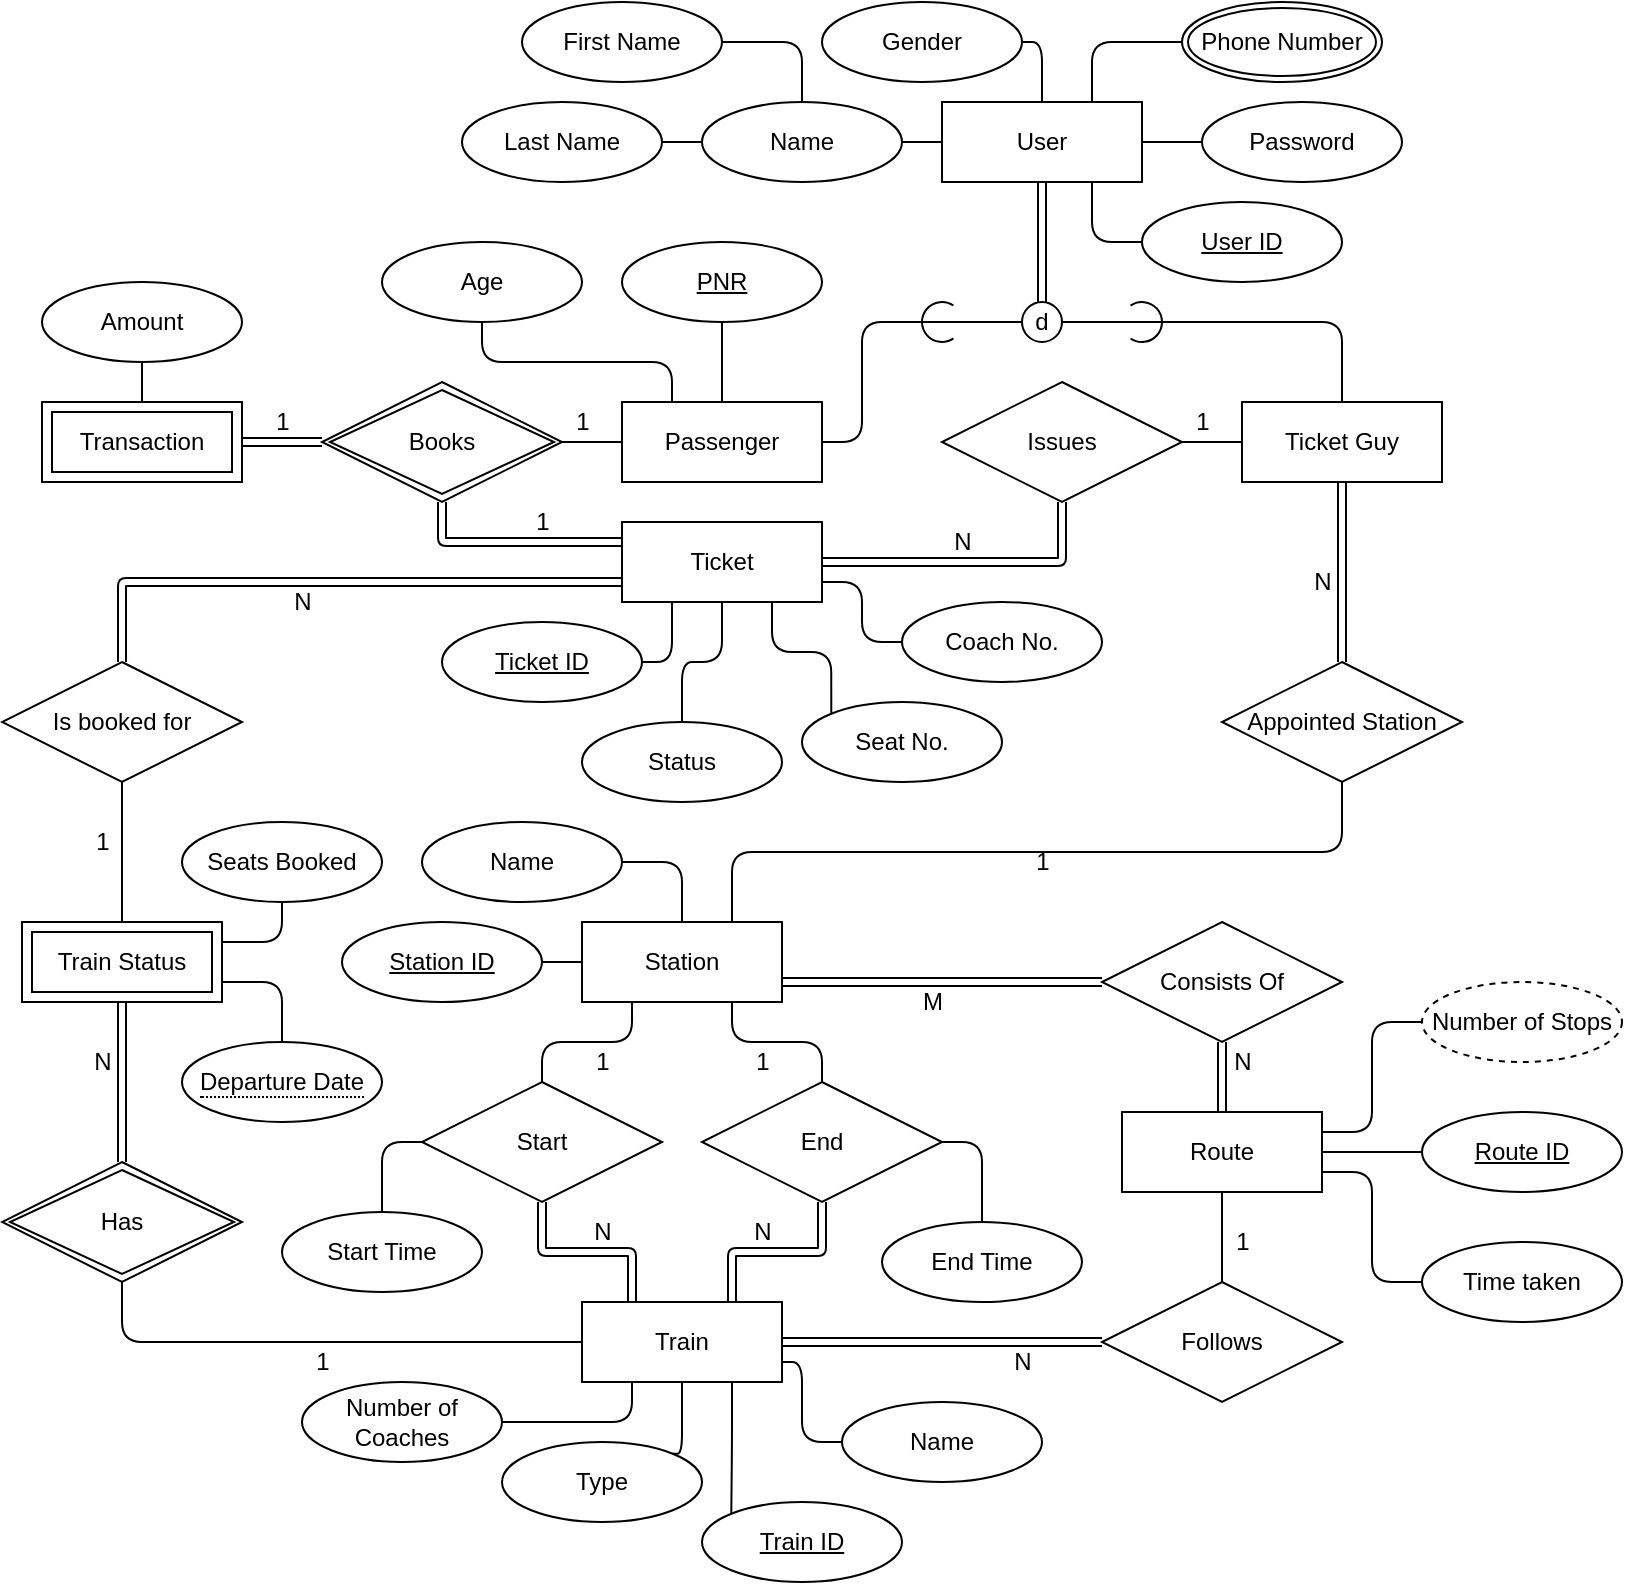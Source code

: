 <mxfile version="13.9.2" type="device" pages="2"><diagram id="tCrylcZP8Jh2KFqeVeB5" name="ER Diagram"><mxGraphModel dx="1022" dy="1429" grid="1" gridSize="10" guides="1" tooltips="1" connect="1" arrows="1" fold="1" page="1" pageScale="1" pageWidth="1100" pageHeight="850" math="1" shadow="0"><root><mxCell id="0"/><mxCell id="1" parent="0"/><mxCell id="-PFZPnbVIZu__seW3ifM-5" value="" style="edgeStyle=orthogonalEdgeStyle;orthogonalLoop=1;jettySize=auto;html=1;endArrow=none;endFill=0;" parent="1" source="c-U9N3GAzl6htHL9Wwhs-1" target="-PFZPnbVIZu__seW3ifM-4" edge="1"><mxGeometry relative="1" as="geometry"/></mxCell><mxCell id="c-U9N3GAzl6htHL9Wwhs-1" value="User" style="whiteSpace=wrap;html=1;align=center;" parent="1" vertex="1"><mxGeometry x="470" y="-40" width="100" height="40" as="geometry"/></mxCell><mxCell id="6uCQoGolw21C2yazhPT7-44" value="" style="edgeStyle=orthogonalEdgeStyle;orthogonalLoop=1;jettySize=auto;html=1;endArrow=none;endFill=0;" parent="1" source="c-U9N3GAzl6htHL9Wwhs-4" target="6uCQoGolw21C2yazhPT7-13" edge="1"><mxGeometry relative="1" as="geometry"/></mxCell><mxCell id="c-U9N3GAzl6htHL9Wwhs-4" value="Ticket Guy" style="whiteSpace=wrap;html=1;align=center;" parent="1" vertex="1"><mxGeometry x="620" y="110" width="100" height="40" as="geometry"/></mxCell><mxCell id="c-U9N3GAzl6htHL9Wwhs-5" value="Passenger" style="whiteSpace=wrap;html=1;align=center;" parent="1" vertex="1"><mxGeometry x="310" y="110" width="100" height="40" as="geometry"/></mxCell><mxCell id="6uCQoGolw21C2yazhPT7-29" value="" style="edgeStyle=orthogonalEdgeStyle;orthogonalLoop=1;jettySize=auto;html=1;endArrow=none;endFill=0;shape=link;" parent="1" source="c-U9N3GAzl6htHL9Wwhs-6" target="6uCQoGolw21C2yazhPT7-28" edge="1"><mxGeometry relative="1" as="geometry"/></mxCell><mxCell id="-PFZPnbVIZu__seW3ifM-130" style="edgeStyle=orthogonalEdgeStyle;rounded=1;orthogonalLoop=1;jettySize=auto;html=1;exitX=0.75;exitY=1;exitDx=0;exitDy=0;entryX=0;entryY=0;entryDx=0;entryDy=0;endArrow=none;endFill=0;" parent="1" source="c-U9N3GAzl6htHL9Wwhs-6" target="-PFZPnbVIZu__seW3ifM-56" edge="1"><mxGeometry relative="1" as="geometry"/></mxCell><mxCell id="-PFZPnbVIZu__seW3ifM-134" style="edgeStyle=orthogonalEdgeStyle;rounded=1;orthogonalLoop=1;jettySize=auto;html=1;exitX=0.25;exitY=1;exitDx=0;exitDy=0;entryX=1;entryY=0.5;entryDx=0;entryDy=0;endArrow=none;endFill=0;" parent="1" source="c-U9N3GAzl6htHL9Wwhs-6" target="-PFZPnbVIZu__seW3ifM-65" edge="1"><mxGeometry relative="1" as="geometry"/></mxCell><mxCell id="c-U9N3GAzl6htHL9Wwhs-6" value="Train" style="whiteSpace=wrap;html=1;align=center;" parent="1" vertex="1"><mxGeometry x="290" y="560" width="100" height="40" as="geometry"/></mxCell><mxCell id="6uCQoGolw21C2yazhPT7-26" value="" style="edgeStyle=orthogonalEdgeStyle;orthogonalLoop=1;jettySize=auto;html=1;endArrow=none;endFill=0;shape=link;entryX=0.5;entryY=0;entryDx=0;entryDy=0;" parent="1" source="-PFZPnbVIZu__seW3ifM-104" target="-PFZPnbVIZu__seW3ifM-107" edge="1"><mxGeometry relative="1" as="geometry"><mxPoint x="60" y="410" as="sourcePoint"/><mxPoint x="60" y="465" as="targetPoint"/></mxGeometry></mxCell><mxCell id="6uCQoGolw21C2yazhPT7-46" style="edgeStyle=orthogonalEdgeStyle;orthogonalLoop=1;jettySize=auto;html=1;exitX=0;exitY=0.75;exitDx=0;exitDy=0;entryX=0.5;entryY=0;entryDx=0;entryDy=0;endArrow=none;endFill=0;shape=link;" parent="1" source="c-U9N3GAzl6htHL9Wwhs-8" target="6uCQoGolw21C2yazhPT7-20" edge="1"><mxGeometry relative="1" as="geometry"/></mxCell><mxCell id="-PFZPnbVIZu__seW3ifM-39" style="edgeStyle=orthogonalEdgeStyle;rounded=1;orthogonalLoop=1;jettySize=auto;html=1;exitX=1;exitY=0.5;exitDx=0;exitDy=0;entryX=0.5;entryY=1;entryDx=0;entryDy=0;endArrow=none;endFill=0;shape=link;" parent="1" source="c-U9N3GAzl6htHL9Wwhs-8" target="6uCQoGolw21C2yazhPT7-13" edge="1"><mxGeometry relative="1" as="geometry"/></mxCell><mxCell id="-PFZPnbVIZu__seW3ifM-40" style="edgeStyle=orthogonalEdgeStyle;shape=link;rounded=1;orthogonalLoop=1;jettySize=auto;html=1;exitX=0;exitY=0.25;exitDx=0;exitDy=0;entryX=0.5;entryY=1;entryDx=0;entryDy=0;endArrow=none;endFill=0;" parent="1" source="c-U9N3GAzl6htHL9Wwhs-8" target="AZtYi2NePPA9csVpYnjM-26" edge="1"><mxGeometry relative="1" as="geometry"/></mxCell><mxCell id="-PFZPnbVIZu__seW3ifM-93" style="edgeStyle=orthogonalEdgeStyle;rounded=1;orthogonalLoop=1;jettySize=auto;html=1;endArrow=none;endFill=0;" parent="1" source="c-U9N3GAzl6htHL9Wwhs-8" target="-PFZPnbVIZu__seW3ifM-90" edge="1"><mxGeometry relative="1" as="geometry"/></mxCell><mxCell id="c-U9N3GAzl6htHL9Wwhs-8" value="Ticket" style="whiteSpace=wrap;html=1;align=center;" parent="1" vertex="1"><mxGeometry x="310" y="170" width="100" height="40" as="geometry"/></mxCell><mxCell id="6uCQoGolw21C2yazhPT7-30" value="" style="edgeStyle=orthogonalEdgeStyle;orthogonalLoop=1;jettySize=auto;html=1;endArrow=none;endFill=0;" parent="1" source="c-U9N3GAzl6htHL9Wwhs-9" target="6uCQoGolw21C2yazhPT7-28" edge="1"><mxGeometry relative="1" as="geometry"/></mxCell><mxCell id="6uCQoGolw21C2yazhPT7-33" value="" style="edgeStyle=orthogonalEdgeStyle;orthogonalLoop=1;jettySize=auto;html=1;endArrow=none;endFill=0;shape=link;" parent="1" source="c-U9N3GAzl6htHL9Wwhs-9" target="6uCQoGolw21C2yazhPT7-31" edge="1"><mxGeometry relative="1" as="geometry"/></mxCell><mxCell id="-PFZPnbVIZu__seW3ifM-48" style="edgeStyle=orthogonalEdgeStyle;rounded=1;orthogonalLoop=1;jettySize=auto;html=1;exitX=1;exitY=0.75;exitDx=0;exitDy=0;entryX=0;entryY=0.5;entryDx=0;entryDy=0;endArrow=none;endFill=0;" parent="1" source="c-U9N3GAzl6htHL9Wwhs-9" target="-PFZPnbVIZu__seW3ifM-47" edge="1"><mxGeometry relative="1" as="geometry"/></mxCell><mxCell id="-PFZPnbVIZu__seW3ifM-49" style="edgeStyle=orthogonalEdgeStyle;rounded=1;orthogonalLoop=1;jettySize=auto;html=1;exitX=1;exitY=0.5;exitDx=0;exitDy=0;entryX=0;entryY=0.5;entryDx=0;entryDy=0;endArrow=none;endFill=0;" parent="1" source="c-U9N3GAzl6htHL9Wwhs-9" target="-PFZPnbVIZu__seW3ifM-45" edge="1"><mxGeometry relative="1" as="geometry"/></mxCell><mxCell id="-PFZPnbVIZu__seW3ifM-50" style="edgeStyle=orthogonalEdgeStyle;rounded=1;orthogonalLoop=1;jettySize=auto;html=1;exitX=1;exitY=0.25;exitDx=0;exitDy=0;entryX=0;entryY=0.5;entryDx=0;entryDy=0;endArrow=none;endFill=0;" parent="1" source="c-U9N3GAzl6htHL9Wwhs-9" target="-PFZPnbVIZu__seW3ifM-46" edge="1"><mxGeometry relative="1" as="geometry"/></mxCell><mxCell id="c-U9N3GAzl6htHL9Wwhs-9" value="Route" style="whiteSpace=wrap;html=1;align=center;" parent="1" vertex="1"><mxGeometry x="560" y="465" width="100" height="40" as="geometry"/></mxCell><mxCell id="6uCQoGolw21C2yazhPT7-40" style="edgeStyle=orthogonalEdgeStyle;orthogonalLoop=1;jettySize=auto;html=1;exitX=0.25;exitY=1;exitDx=0;exitDy=0;entryX=0.5;entryY=0;entryDx=0;entryDy=0;endArrow=none;endFill=0;horizontal=0;" parent="1" source="c-U9N3GAzl6htHL9Wwhs-10" target="6uCQoGolw21C2yazhPT7-39" edge="1"><mxGeometry relative="1" as="geometry"/></mxCell><mxCell id="-PFZPnbVIZu__seW3ifM-54" style="edgeStyle=orthogonalEdgeStyle;rounded=1;orthogonalLoop=1;jettySize=auto;html=1;entryX=1;entryY=0.5;entryDx=0;entryDy=0;endArrow=none;endFill=0;" parent="1" source="c-U9N3GAzl6htHL9Wwhs-10" target="6uCQoGolw21C2yazhPT7-54" edge="1"><mxGeometry relative="1" as="geometry"/></mxCell><mxCell id="-PFZPnbVIZu__seW3ifM-79" style="edgeStyle=orthogonalEdgeStyle;rounded=1;orthogonalLoop=1;jettySize=auto;html=1;exitX=0.75;exitY=0;exitDx=0;exitDy=0;entryX=0.5;entryY=1;entryDx=0;entryDy=0;endArrow=none;endFill=0;" parent="1" source="c-U9N3GAzl6htHL9Wwhs-10" target="-PFZPnbVIZu__seW3ifM-24" edge="1"><mxGeometry relative="1" as="geometry"/></mxCell><mxCell id="c-U9N3GAzl6htHL9Wwhs-10" value="Station" style="whiteSpace=wrap;html=1;align=center;" parent="1" vertex="1"><mxGeometry x="290" y="370" width="100" height="40" as="geometry"/></mxCell><mxCell id="6uCQoGolw21C2yazhPT7-12" style="edgeStyle=orthogonalEdgeStyle;orthogonalLoop=1;jettySize=auto;html=1;entryX=0;entryY=0.5;entryDx=0;entryDy=0;endArrow=none;endFill=0;exitX=1;exitY=0.5;exitDx=0;exitDy=0;" parent="1" source="AZtYi2NePPA9csVpYnjM-26" target="c-U9N3GAzl6htHL9Wwhs-5" edge="1"><mxGeometry relative="1" as="geometry"><mxPoint x="280" y="130" as="sourcePoint"/></mxGeometry></mxCell><mxCell id="6uCQoGolw21C2yazhPT7-6" style="edgeStyle=orthogonalEdgeStyle;orthogonalLoop=1;jettySize=auto;html=1;exitX=0.5;exitY=0;exitDx=0;exitDy=0;entryX=0.5;entryY=1;entryDx=0;entryDy=0;endArrow=none;endFill=0;shape=link;" parent="1" source="6uCQoGolw21C2yazhPT7-3" target="c-U9N3GAzl6htHL9Wwhs-1" edge="1"><mxGeometry relative="1" as="geometry"/></mxCell><mxCell id="6uCQoGolw21C2yazhPT7-8" style="edgeStyle=orthogonalEdgeStyle;orthogonalLoop=1;jettySize=auto;html=1;exitX=1;exitY=0.5;exitDx=0;exitDy=0;entryX=0.5;entryY=0;entryDx=0;entryDy=0;endArrow=none;endFill=0;" parent="1" source="6uCQoGolw21C2yazhPT7-3" target="c-U9N3GAzl6htHL9Wwhs-4" edge="1"><mxGeometry relative="1" as="geometry"/></mxCell><mxCell id="AZtYi2NePPA9csVpYnjM-36" style="edgeStyle=orthogonalEdgeStyle;orthogonalLoop=1;jettySize=auto;html=1;entryX=1;entryY=0.5;entryDx=0;entryDy=0;startArrow=none;startFill=0;endArrow=none;endFill=0;" parent="1" source="6uCQoGolw21C2yazhPT7-3" target="c-U9N3GAzl6htHL9Wwhs-5" edge="1"><mxGeometry relative="1" as="geometry"><Array as="points"><mxPoint x="430" y="70"/><mxPoint x="430" y="130"/></Array></mxGeometry></mxCell><mxCell id="6uCQoGolw21C2yazhPT7-3" value="d" style="ellipse;whiteSpace=wrap;html=1;aspect=fixed;" parent="1" vertex="1"><mxGeometry x="510" y="60" width="20" height="20" as="geometry"/></mxCell><mxCell id="6uCQoGolw21C2yazhPT7-13" value="Issues" style="shape=rhombus;perimeter=rhombusPerimeter;whiteSpace=wrap;html=1;align=center;" parent="1" vertex="1"><mxGeometry x="470" y="100" width="120" height="60" as="geometry"/></mxCell><mxCell id="6uCQoGolw21C2yazhPT7-37" style="edgeStyle=orthogonalEdgeStyle;orthogonalLoop=1;jettySize=auto;html=1;exitX=0.5;exitY=1;exitDx=0;exitDy=0;endArrow=none;endFill=0;entryX=0.5;entryY=0;entryDx=0;entryDy=0;" parent="1" source="6uCQoGolw21C2yazhPT7-20" target="-PFZPnbVIZu__seW3ifM-104" edge="1"><mxGeometry relative="1" as="geometry"><mxPoint x="30" y="360" as="targetPoint"/></mxGeometry></mxCell><mxCell id="6uCQoGolw21C2yazhPT7-20" value="Is booked for" style="shape=rhombus;perimeter=rhombusPerimeter;whiteSpace=wrap;html=1;align=center;" parent="1" vertex="1"><mxGeometry y="240" width="120" height="60" as="geometry"/></mxCell><mxCell id="6uCQoGolw21C2yazhPT7-28" value="Follows" style="shape=rhombus;perimeter=rhombusPerimeter;whiteSpace=wrap;html=1;align=center;" parent="1" vertex="1"><mxGeometry x="550" y="550" width="120" height="60" as="geometry"/></mxCell><mxCell id="6uCQoGolw21C2yazhPT7-32" value="" style="edgeStyle=orthogonalEdgeStyle;orthogonalLoop=1;jettySize=auto;html=1;endArrow=none;endFill=0;shape=link;entryX=1;entryY=0.75;entryDx=0;entryDy=0;" parent="1" source="6uCQoGolw21C2yazhPT7-31" target="c-U9N3GAzl6htHL9Wwhs-10" edge="1"><mxGeometry relative="1" as="geometry"/></mxCell><mxCell id="6uCQoGolw21C2yazhPT7-31" value="Consists Of" style="shape=rhombus;perimeter=rhombusPerimeter;whiteSpace=wrap;html=1;align=center;" parent="1" vertex="1"><mxGeometry x="550" y="370" width="120" height="60" as="geometry"/></mxCell><mxCell id="6uCQoGolw21C2yazhPT7-42" style="edgeStyle=orthogonalEdgeStyle;orthogonalLoop=1;jettySize=auto;html=1;exitX=0.5;exitY=1;exitDx=0;exitDy=0;entryX=0.75;entryY=0;entryDx=0;entryDy=0;endArrow=none;endFill=0;shape=link;" parent="1" source="6uCQoGolw21C2yazhPT7-38" target="c-U9N3GAzl6htHL9Wwhs-6" edge="1"><mxGeometry relative="1" as="geometry"/></mxCell><mxCell id="6uCQoGolw21C2yazhPT7-43" style="edgeStyle=orthogonalEdgeStyle;orthogonalLoop=1;jettySize=auto;html=1;exitX=0.5;exitY=0;exitDx=0;exitDy=0;entryX=0.75;entryY=1;entryDx=0;entryDy=0;endArrow=none;endFill=0;labelPosition=left;verticalLabelPosition=middle;align=right;verticalAlign=middle;" parent="1" source="6uCQoGolw21C2yazhPT7-38" target="c-U9N3GAzl6htHL9Wwhs-10" edge="1"><mxGeometry relative="1" as="geometry"/></mxCell><mxCell id="6uCQoGolw21C2yazhPT7-38" value="End" style="shape=rhombus;perimeter=rhombusPerimeter;whiteSpace=wrap;html=1;align=center;" parent="1" vertex="1"><mxGeometry x="350" y="450" width="120" height="60" as="geometry"/></mxCell><mxCell id="6uCQoGolw21C2yazhPT7-41" style="edgeStyle=orthogonalEdgeStyle;orthogonalLoop=1;jettySize=auto;html=1;exitX=0.5;exitY=1;exitDx=0;exitDy=0;entryX=0.25;entryY=0;entryDx=0;entryDy=0;endArrow=none;endFill=0;shape=link;" parent="1" source="6uCQoGolw21C2yazhPT7-39" target="c-U9N3GAzl6htHL9Wwhs-6" edge="1"><mxGeometry relative="1" as="geometry"/></mxCell><mxCell id="6uCQoGolw21C2yazhPT7-39" value="Start" style="shape=rhombus;perimeter=rhombusPerimeter;whiteSpace=wrap;html=1;align=center;" parent="1" vertex="1"><mxGeometry x="210" y="450" width="120" height="60" as="geometry"/></mxCell><mxCell id="6uCQoGolw21C2yazhPT7-54" value="Name" style="ellipse;whiteSpace=wrap;html=1;align=center;" parent="1" vertex="1"><mxGeometry x="210" y="320" width="100" height="40" as="geometry"/></mxCell><mxCell id="-PFZPnbVIZu__seW3ifM-57" style="edgeStyle=orthogonalEdgeStyle;rounded=1;orthogonalLoop=1;jettySize=auto;html=1;entryX=1;entryY=0.75;entryDx=0;entryDy=0;endArrow=none;endFill=0;" parent="1" source="6uCQoGolw21C2yazhPT7-64" target="c-U9N3GAzl6htHL9Wwhs-6" edge="1"><mxGeometry relative="1" as="geometry"/></mxCell><mxCell id="6uCQoGolw21C2yazhPT7-64" value="Name" style="ellipse;whiteSpace=wrap;html=1;align=center;" parent="1" vertex="1"><mxGeometry x="420" y="610" width="100" height="40" as="geometry"/></mxCell><mxCell id="AZtYi2NePPA9csVpYnjM-9" value="1" style="text;html=1;align=center;verticalAlign=middle;resizable=0;points=[];autosize=1;" parent="1" vertex="1"><mxGeometry x="370" y="430" width="20" height="20" as="geometry"/></mxCell><mxCell id="AZtYi2NePPA9csVpYnjM-10" value="1" style="text;html=1;align=center;verticalAlign=middle;resizable=0;points=[];autosize=1;" parent="1" vertex="1"><mxGeometry x="290" y="430" width="20" height="20" as="geometry"/></mxCell><mxCell id="AZtYi2NePPA9csVpYnjM-11" value="N" style="text;html=1;align=center;verticalAlign=middle;resizable=0;points=[];autosize=1;" parent="1" vertex="1"><mxGeometry x="290" y="515" width="20" height="20" as="geometry"/></mxCell><mxCell id="AZtYi2NePPA9csVpYnjM-12" value="N" style="text;html=1;align=center;verticalAlign=middle;resizable=0;points=[];autosize=1;" parent="1" vertex="1"><mxGeometry x="370" y="515" width="20" height="20" as="geometry"/></mxCell><mxCell id="AZtYi2NePPA9csVpYnjM-13" value="M" style="text;html=1;align=center;verticalAlign=middle;resizable=0;points=[];autosize=1;" parent="1" vertex="1"><mxGeometry x="450" y="400" width="30" height="20" as="geometry"/></mxCell><mxCell id="AZtYi2NePPA9csVpYnjM-14" value="N" style="text;html=1;align=center;verticalAlign=middle;resizable=0;points=[];autosize=1;" parent="1" vertex="1"><mxGeometry x="610" y="430" width="20" height="20" as="geometry"/></mxCell><mxCell id="AZtYi2NePPA9csVpYnjM-15" value="1" style="text;html=1;align=center;verticalAlign=middle;resizable=0;points=[];autosize=1;" parent="1" vertex="1"><mxGeometry x="610" y="520" width="20" height="20" as="geometry"/></mxCell><mxCell id="AZtYi2NePPA9csVpYnjM-16" value="N" style="text;html=1;align=center;verticalAlign=middle;resizable=0;points=[];autosize=1;" parent="1" vertex="1"><mxGeometry x="500" y="580" width="20" height="20" as="geometry"/></mxCell><mxCell id="AZtYi2NePPA9csVpYnjM-17" value="1" style="text;html=1;align=center;verticalAlign=middle;resizable=0;points=[];autosize=1;" parent="1" vertex="1"><mxGeometry x="150" y="580" width="20" height="20" as="geometry"/></mxCell><mxCell id="AZtYi2NePPA9csVpYnjM-18" value="N" style="text;html=1;align=center;verticalAlign=middle;resizable=0;points=[];autosize=1;" parent="1" vertex="1"><mxGeometry x="40" y="430" width="20" height="20" as="geometry"/></mxCell><mxCell id="AZtYi2NePPA9csVpYnjM-19" value="1" style="text;html=1;align=center;verticalAlign=middle;resizable=0;points=[];autosize=1;" parent="1" vertex="1"><mxGeometry x="40" y="320" width="20" height="20" as="geometry"/></mxCell><mxCell id="AZtYi2NePPA9csVpYnjM-20" value="N" style="text;html=1;align=center;verticalAlign=middle;resizable=0;points=[];autosize=1;" parent="1" vertex="1"><mxGeometry x="140" y="200" width="20" height="20" as="geometry"/></mxCell><mxCell id="AZtYi2NePPA9csVpYnjM-21" value="N" style="text;html=1;align=center;verticalAlign=middle;resizable=0;points=[];autosize=1;" parent="1" vertex="1"><mxGeometry x="470" y="170" width="20" height="20" as="geometry"/></mxCell><mxCell id="AZtYi2NePPA9csVpYnjM-22" value="1" style="text;html=1;align=center;verticalAlign=middle;resizable=0;points=[];autosize=1;" parent="1" vertex="1"><mxGeometry x="590" y="110" width="20" height="20" as="geometry"/></mxCell><mxCell id="AZtYi2NePPA9csVpYnjM-27" style="edgeStyle=orthogonalEdgeStyle;shape=link;curved=1;orthogonalLoop=1;jettySize=auto;html=1;exitX=1;exitY=0.5;exitDx=0;exitDy=0;entryX=0;entryY=0.5;entryDx=0;entryDy=0;startArrow=ERmany;startFill=0;" parent="1" source="AZtYi2NePPA9csVpYnjM-24" target="AZtYi2NePPA9csVpYnjM-26" edge="1"><mxGeometry relative="1" as="geometry"/></mxCell><mxCell id="AZtYi2NePPA9csVpYnjM-24" value="Transaction" style="shape=ext;margin=3;double=1;whiteSpace=wrap;html=1;align=center;" parent="1" vertex="1"><mxGeometry x="20" y="110" width="100" height="40" as="geometry"/></mxCell><mxCell id="AZtYi2NePPA9csVpYnjM-26" value="Books" style="shape=rhombus;double=1;perimeter=rhombusPerimeter;whiteSpace=wrap;html=1;align=center;" parent="1" vertex="1"><mxGeometry x="160" y="100" width="120" height="60" as="geometry"/></mxCell><mxCell id="AZtYi2NePPA9csVpYnjM-30" value="1" style="text;html=1;align=center;verticalAlign=middle;resizable=0;points=[];autosize=1;" parent="1" vertex="1"><mxGeometry x="130" y="110" width="20" height="20" as="geometry"/></mxCell><mxCell id="AZtYi2NePPA9csVpYnjM-32" value="1" style="text;html=1;align=center;verticalAlign=middle;resizable=0;points=[];autosize=1;" parent="1" vertex="1"><mxGeometry x="260" y="160" width="20" height="20" as="geometry"/></mxCell><mxCell id="AZtYi2NePPA9csVpYnjM-34" value="1" style="text;html=1;align=center;verticalAlign=middle;resizable=0;points=[];autosize=1;" parent="1" vertex="1"><mxGeometry x="280" y="110" width="20" height="20" as="geometry"/></mxCell><mxCell id="AZtYi2NePPA9csVpYnjM-38" value="" style="verticalLabelPosition=bottom;verticalAlign=top;html=1;shape=mxgraph.basic.arc;startAngle=0.403;endAngle=0.096;" parent="1" vertex="1"><mxGeometry x="460" y="60" width="20" height="20" as="geometry"/></mxCell><mxCell id="AZtYi2NePPA9csVpYnjM-41" value="" style="verticalLabelPosition=bottom;verticalAlign=top;html=1;shape=mxgraph.basic.arc;startAngle=0.403;endAngle=0.096;direction=west;" parent="1" vertex="1"><mxGeometry x="560" y="60" width="20" height="20" as="geometry"/></mxCell><mxCell id="-PFZPnbVIZu__seW3ifM-119" style="edgeStyle=orthogonalEdgeStyle;rounded=1;orthogonalLoop=1;jettySize=auto;html=1;exitX=0;exitY=0.5;exitDx=0;exitDy=0;entryX=0.75;entryY=1;entryDx=0;entryDy=0;endArrow=none;endFill=0;" parent="1" source="-PFZPnbVIZu__seW3ifM-1" target="c-U9N3GAzl6htHL9Wwhs-1" edge="1"><mxGeometry relative="1" as="geometry"/></mxCell><mxCell id="-PFZPnbVIZu__seW3ifM-1" value="User ID" style="ellipse;whiteSpace=wrap;html=1;align=center;fontStyle=4;" parent="1" vertex="1"><mxGeometry x="570" y="10" width="100" height="40" as="geometry"/></mxCell><mxCell id="-PFZPnbVIZu__seW3ifM-4" value="Password" style="ellipse;whiteSpace=wrap;html=1;align=center;" parent="1" vertex="1"><mxGeometry x="600" y="-40" width="100" height="40" as="geometry"/></mxCell><mxCell id="-PFZPnbVIZu__seW3ifM-120" style="edgeStyle=orthogonalEdgeStyle;rounded=1;orthogonalLoop=1;jettySize=auto;html=1;exitX=1;exitY=0.5;exitDx=0;exitDy=0;entryX=0;entryY=0.5;entryDx=0;entryDy=0;endArrow=none;endFill=0;" parent="1" source="-PFZPnbVIZu__seW3ifM-9" target="c-U9N3GAzl6htHL9Wwhs-1" edge="1"><mxGeometry relative="1" as="geometry"/></mxCell><mxCell id="-PFZPnbVIZu__seW3ifM-9" value="Name" style="ellipse;whiteSpace=wrap;html=1;align=center;" parent="1" vertex="1"><mxGeometry x="350" y="-40" width="100" height="40" as="geometry"/></mxCell><mxCell id="-PFZPnbVIZu__seW3ifM-128" style="edgeStyle=orthogonalEdgeStyle;rounded=1;orthogonalLoop=1;jettySize=auto;html=1;exitX=1;exitY=0.5;exitDx=0;exitDy=0;entryX=0.5;entryY=0;entryDx=0;entryDy=0;endArrow=none;endFill=0;" parent="1" source="-PFZPnbVIZu__seW3ifM-11" target="-PFZPnbVIZu__seW3ifM-9" edge="1"><mxGeometry relative="1" as="geometry"/></mxCell><mxCell id="-PFZPnbVIZu__seW3ifM-11" value="First Name" style="ellipse;whiteSpace=wrap;html=1;align=center;" parent="1" vertex="1"><mxGeometry x="260" y="-90" width="100" height="40" as="geometry"/></mxCell><mxCell id="-PFZPnbVIZu__seW3ifM-22" style="edgeStyle=orthogonalEdgeStyle;rounded=1;orthogonalLoop=1;jettySize=auto;html=1;exitX=1;exitY=0.5;exitDx=0;exitDy=0;entryX=0;entryY=0.5;entryDx=0;entryDy=0;endArrow=none;endFill=0;" parent="1" source="-PFZPnbVIZu__seW3ifM-12" target="-PFZPnbVIZu__seW3ifM-9" edge="1"><mxGeometry relative="1" as="geometry"/></mxCell><mxCell id="-PFZPnbVIZu__seW3ifM-12" value="Last Name" style="ellipse;whiteSpace=wrap;html=1;align=center;" parent="1" vertex="1"><mxGeometry x="230" y="-40" width="100" height="40" as="geometry"/></mxCell><mxCell id="-PFZPnbVIZu__seW3ifM-129" style="edgeStyle=orthogonalEdgeStyle;rounded=1;orthogonalLoop=1;jettySize=auto;html=1;exitX=1;exitY=0.5;exitDx=0;exitDy=0;entryX=0.5;entryY=0;entryDx=0;entryDy=0;endArrow=none;endFill=0;" parent="1" source="-PFZPnbVIZu__seW3ifM-15" target="c-U9N3GAzl6htHL9Wwhs-1" edge="1"><mxGeometry relative="1" as="geometry"/></mxCell><mxCell id="-PFZPnbVIZu__seW3ifM-15" value="Gender" style="ellipse;whiteSpace=wrap;html=1;align=center;" parent="1" vertex="1"><mxGeometry x="410" y="-90" width="100" height="40" as="geometry"/></mxCell><mxCell id="-PFZPnbVIZu__seW3ifM-25" style="edgeStyle=orthogonalEdgeStyle;rounded=1;orthogonalLoop=1;jettySize=auto;html=1;entryX=0.5;entryY=1;entryDx=0;entryDy=0;endArrow=none;endFill=0;shape=link;" parent="1" source="-PFZPnbVIZu__seW3ifM-24" target="c-U9N3GAzl6htHL9Wwhs-4" edge="1"><mxGeometry relative="1" as="geometry"/></mxCell><mxCell id="-PFZPnbVIZu__seW3ifM-24" value="Appointed Station" style="shape=rhombus;perimeter=rhombusPerimeter;whiteSpace=wrap;html=1;align=center;" parent="1" vertex="1"><mxGeometry x="610" y="240" width="120" height="60" as="geometry"/></mxCell><mxCell id="-PFZPnbVIZu__seW3ifM-27" value="1" style="text;html=1;align=center;verticalAlign=middle;resizable=0;points=[];autosize=1;" parent="1" vertex="1"><mxGeometry x="510" y="330" width="20" height="20" as="geometry"/></mxCell><mxCell id="-PFZPnbVIZu__seW3ifM-28" value="N" style="text;html=1;align=center;verticalAlign=middle;resizable=0;points=[];autosize=1;" parent="1" vertex="1"><mxGeometry x="650" y="190" width="20" height="20" as="geometry"/></mxCell><mxCell id="-PFZPnbVIZu__seW3ifM-41" style="edgeStyle=orthogonalEdgeStyle;rounded=1;orthogonalLoop=1;jettySize=auto;html=1;exitX=0.5;exitY=1;exitDx=0;exitDy=0;entryX=0.25;entryY=0;entryDx=0;entryDy=0;endArrow=none;endFill=0;" parent="1" source="-PFZPnbVIZu__seW3ifM-36" target="c-U9N3GAzl6htHL9Wwhs-5" edge="1"><mxGeometry relative="1" as="geometry"/></mxCell><mxCell id="-PFZPnbVIZu__seW3ifM-36" value="Age" style="ellipse;whiteSpace=wrap;html=1;align=center;" parent="1" vertex="1"><mxGeometry x="190" y="30" width="100" height="40" as="geometry"/></mxCell><mxCell id="-PFZPnbVIZu__seW3ifM-44" value="" style="edgeStyle=orthogonalEdgeStyle;rounded=1;orthogonalLoop=1;jettySize=auto;html=1;endArrow=none;endFill=0;" parent="1" source="-PFZPnbVIZu__seW3ifM-42" target="c-U9N3GAzl6htHL9Wwhs-5" edge="1"><mxGeometry relative="1" as="geometry"/></mxCell><mxCell id="-PFZPnbVIZu__seW3ifM-42" value="PNR" style="ellipse;whiteSpace=wrap;html=1;align=center;fontStyle=4;" parent="1" vertex="1"><mxGeometry x="310" y="30" width="100" height="40" as="geometry"/></mxCell><mxCell id="-PFZPnbVIZu__seW3ifM-45" value="Route ID" style="ellipse;whiteSpace=wrap;html=1;align=center;fontStyle=4;" parent="1" vertex="1"><mxGeometry x="710" y="465" width="100" height="40" as="geometry"/></mxCell><mxCell id="-PFZPnbVIZu__seW3ifM-46" value="Number of Stops" style="ellipse;whiteSpace=wrap;html=1;align=center;dashed=1;" parent="1" vertex="1"><mxGeometry x="710" y="400" width="100" height="40" as="geometry"/></mxCell><mxCell id="-PFZPnbVIZu__seW3ifM-47" value="Time taken" style="ellipse;whiteSpace=wrap;html=1;align=center;" parent="1" vertex="1"><mxGeometry x="710" y="530" width="100" height="40" as="geometry"/></mxCell><mxCell id="-PFZPnbVIZu__seW3ifM-52" value="" style="edgeStyle=orthogonalEdgeStyle;rounded=1;orthogonalLoop=1;jettySize=auto;html=1;endArrow=none;endFill=0;" parent="1" source="-PFZPnbVIZu__seW3ifM-51" target="c-U9N3GAzl6htHL9Wwhs-10" edge="1"><mxGeometry relative="1" as="geometry"/></mxCell><mxCell id="-PFZPnbVIZu__seW3ifM-51" value="Station ID" style="ellipse;whiteSpace=wrap;html=1;align=center;fontStyle=4;" parent="1" vertex="1"><mxGeometry x="170" y="370" width="100" height="40" as="geometry"/></mxCell><mxCell id="-PFZPnbVIZu__seW3ifM-131" style="edgeStyle=orthogonalEdgeStyle;rounded=1;orthogonalLoop=1;jettySize=auto;html=1;exitX=1;exitY=0;exitDx=0;exitDy=0;entryX=0.5;entryY=1;entryDx=0;entryDy=0;endArrow=none;endFill=0;" parent="1" source="-PFZPnbVIZu__seW3ifM-55" target="c-U9N3GAzl6htHL9Wwhs-6" edge="1"><mxGeometry relative="1" as="geometry"/></mxCell><mxCell id="-PFZPnbVIZu__seW3ifM-55" value="Type" style="ellipse;whiteSpace=wrap;html=1;align=center;" parent="1" vertex="1"><mxGeometry x="250" y="630" width="100" height="40" as="geometry"/></mxCell><mxCell id="-PFZPnbVIZu__seW3ifM-56" value="Train ID" style="ellipse;whiteSpace=wrap;html=1;align=center;fontStyle=4;" parent="1" vertex="1"><mxGeometry x="350" y="660" width="100" height="40" as="geometry"/></mxCell><mxCell id="-PFZPnbVIZu__seW3ifM-65" value="Number of Coaches" style="ellipse;whiteSpace=wrap;html=1;align=center;" parent="1" vertex="1"><mxGeometry x="150" y="600" width="100" height="40" as="geometry"/></mxCell><mxCell id="-PFZPnbVIZu__seW3ifM-97" style="edgeStyle=orthogonalEdgeStyle;rounded=1;orthogonalLoop=1;jettySize=auto;html=1;entryX=0;entryY=0.5;entryDx=0;entryDy=0;endArrow=none;endFill=0;" parent="1" source="-PFZPnbVIZu__seW3ifM-70" target="6uCQoGolw21C2yazhPT7-39" edge="1"><mxGeometry relative="1" as="geometry"/></mxCell><mxCell id="-PFZPnbVIZu__seW3ifM-70" value="Start Time" style="ellipse;whiteSpace=wrap;html=1;align=center;" parent="1" vertex="1"><mxGeometry x="140" y="515" width="100" height="40" as="geometry"/></mxCell><mxCell id="-PFZPnbVIZu__seW3ifM-73" style="edgeStyle=orthogonalEdgeStyle;rounded=1;orthogonalLoop=1;jettySize=auto;html=1;entryX=1;entryY=0.5;entryDx=0;entryDy=0;endArrow=none;endFill=0;" parent="1" source="-PFZPnbVIZu__seW3ifM-72" target="6uCQoGolw21C2yazhPT7-38" edge="1"><mxGeometry relative="1" as="geometry"/></mxCell><mxCell id="-PFZPnbVIZu__seW3ifM-72" value="End Time" style="ellipse;whiteSpace=wrap;html=1;align=center;" parent="1" vertex="1"><mxGeometry x="440" y="520" width="100" height="40" as="geometry"/></mxCell><mxCell id="-PFZPnbVIZu__seW3ifM-75" value="" style="edgeStyle=orthogonalEdgeStyle;rounded=1;orthogonalLoop=1;jettySize=auto;html=1;endArrow=none;endFill=0;" parent="1" source="-PFZPnbVIZu__seW3ifM-74" target="AZtYi2NePPA9csVpYnjM-24" edge="1"><mxGeometry relative="1" as="geometry"/></mxCell><mxCell id="-PFZPnbVIZu__seW3ifM-74" value="Amount" style="ellipse;whiteSpace=wrap;html=1;align=center;" parent="1" vertex="1"><mxGeometry x="20" y="50" width="100" height="40" as="geometry"/></mxCell><mxCell id="-PFZPnbVIZu__seW3ifM-87" style="edgeStyle=orthogonalEdgeStyle;rounded=1;orthogonalLoop=1;jettySize=auto;html=1;exitX=0;exitY=0;exitDx=0;exitDy=0;entryX=0.75;entryY=1;entryDx=0;entryDy=0;endArrow=none;endFill=0;" parent="1" source="-PFZPnbVIZu__seW3ifM-81" target="c-U9N3GAzl6htHL9Wwhs-8" edge="1"><mxGeometry relative="1" as="geometry"/></mxCell><mxCell id="-PFZPnbVIZu__seW3ifM-81" value="Seat No." style="ellipse;whiteSpace=wrap;html=1;align=center;" parent="1" vertex="1"><mxGeometry x="400" y="260" width="100" height="40" as="geometry"/></mxCell><mxCell id="-PFZPnbVIZu__seW3ifM-86" style="edgeStyle=orthogonalEdgeStyle;rounded=1;orthogonalLoop=1;jettySize=auto;html=1;exitX=0;exitY=0.5;exitDx=0;exitDy=0;entryX=1;entryY=0.75;entryDx=0;entryDy=0;endArrow=none;endFill=0;" parent="1" source="-PFZPnbVIZu__seW3ifM-82" target="c-U9N3GAzl6htHL9Wwhs-8" edge="1"><mxGeometry relative="1" as="geometry"/></mxCell><mxCell id="-PFZPnbVIZu__seW3ifM-82" value="Coach No." style="ellipse;whiteSpace=wrap;html=1;align=center;" parent="1" vertex="1"><mxGeometry x="450" y="210" width="100" height="40" as="geometry"/></mxCell><mxCell id="-PFZPnbVIZu__seW3ifM-89" style="edgeStyle=orthogonalEdgeStyle;rounded=1;orthogonalLoop=1;jettySize=auto;html=1;exitX=1;exitY=0.5;exitDx=0;exitDy=0;entryX=0.25;entryY=1;entryDx=0;entryDy=0;endArrow=none;endFill=0;" parent="1" source="-PFZPnbVIZu__seW3ifM-88" target="c-U9N3GAzl6htHL9Wwhs-8" edge="1"><mxGeometry relative="1" as="geometry"/></mxCell><mxCell id="-PFZPnbVIZu__seW3ifM-88" value="Ticket ID" style="ellipse;whiteSpace=wrap;html=1;align=center;fontStyle=4;" parent="1" vertex="1"><mxGeometry x="220" y="220" width="100" height="40" as="geometry"/></mxCell><mxCell id="-PFZPnbVIZu__seW3ifM-90" value="Status" style="ellipse;whiteSpace=wrap;html=1;align=center;" parent="1" vertex="1"><mxGeometry x="290" y="270" width="100" height="40" as="geometry"/></mxCell><mxCell id="-PFZPnbVIZu__seW3ifM-106" style="edgeStyle=orthogonalEdgeStyle;rounded=1;orthogonalLoop=1;jettySize=auto;html=1;entryX=1;entryY=0.25;entryDx=0;entryDy=0;endArrow=none;endFill=0;" parent="1" source="-PFZPnbVIZu__seW3ifM-101" target="-PFZPnbVIZu__seW3ifM-104" edge="1"><mxGeometry relative="1" as="geometry"/></mxCell><mxCell id="-PFZPnbVIZu__seW3ifM-101" value="Seats Booked" style="ellipse;whiteSpace=wrap;html=1;align=center;" parent="1" vertex="1"><mxGeometry x="90" y="320" width="100" height="40" as="geometry"/></mxCell><mxCell id="-PFZPnbVIZu__seW3ifM-104" value="Train Status" style="shape=ext;margin=3;double=1;whiteSpace=wrap;html=1;align=center;gradientColor=none;" parent="1" vertex="1"><mxGeometry x="10" y="370" width="100" height="40" as="geometry"/></mxCell><mxCell id="-PFZPnbVIZu__seW3ifM-109" style="edgeStyle=orthogonalEdgeStyle;rounded=1;orthogonalLoop=1;jettySize=auto;html=1;exitX=0.5;exitY=1;exitDx=0;exitDy=0;entryX=0;entryY=0.5;entryDx=0;entryDy=0;endArrow=none;endFill=0;" parent="1" source="-PFZPnbVIZu__seW3ifM-107" target="c-U9N3GAzl6htHL9Wwhs-6" edge="1"><mxGeometry relative="1" as="geometry"/></mxCell><mxCell id="-PFZPnbVIZu__seW3ifM-107" value="Has" style="shape=rhombus;double=1;perimeter=rhombusPerimeter;whiteSpace=wrap;html=1;align=center;gradientColor=none;" parent="1" vertex="1"><mxGeometry y="490" width="120" height="60" as="geometry"/></mxCell><mxCell id="-PFZPnbVIZu__seW3ifM-112" style="edgeStyle=orthogonalEdgeStyle;rounded=1;orthogonalLoop=1;jettySize=auto;html=1;entryX=1;entryY=0.75;entryDx=0;entryDy=0;endArrow=none;endFill=0;" parent="1" source="-PFZPnbVIZu__seW3ifM-110" target="-PFZPnbVIZu__seW3ifM-104" edge="1"><mxGeometry relative="1" as="geometry"/></mxCell><mxCell id="-PFZPnbVIZu__seW3ifM-110" value="&lt;span style=&quot;border-bottom: 1px dotted&quot;&gt;Departure Date&lt;/span&gt;" style="ellipse;whiteSpace=wrap;html=1;align=center;gradientColor=none;" parent="1" vertex="1"><mxGeometry x="90" y="430" width="100" height="40" as="geometry"/></mxCell><mxCell id="-PFZPnbVIZu__seW3ifM-115" style="edgeStyle=orthogonalEdgeStyle;rounded=1;orthogonalLoop=1;jettySize=auto;html=1;exitX=0;exitY=0.5;exitDx=0;exitDy=0;entryX=0.75;entryY=0;entryDx=0;entryDy=0;endArrow=none;endFill=0;" parent="1" source="-PFZPnbVIZu__seW3ifM-114" target="c-U9N3GAzl6htHL9Wwhs-1" edge="1"><mxGeometry relative="1" as="geometry"/></mxCell><mxCell id="-PFZPnbVIZu__seW3ifM-114" value="Phone Number" style="ellipse;shape=doubleEllipse;margin=3;whiteSpace=wrap;html=1;align=center;gradientColor=none;" parent="1" vertex="1"><mxGeometry x="590" y="-90" width="100" height="40" as="geometry"/></mxCell></root></mxGraphModel></diagram><diagram id="4276qk3C9WhJxnBWq9oC" name="Tables"><mxGraphModel dx="1022" dy="579" grid="1" gridSize="10" guides="1" tooltips="1" connect="1" arrows="1" fold="1" page="1" pageScale="1" pageWidth="1100" pageHeight="850" math="0" shadow="0"><root><mxCell id="e--Yn032DypwCVBG6eCy-0"/><mxCell id="e--Yn032DypwCVBG6eCy-1" parent="e--Yn032DypwCVBG6eCy-0"/></root></mxGraphModel></diagram></mxfile>